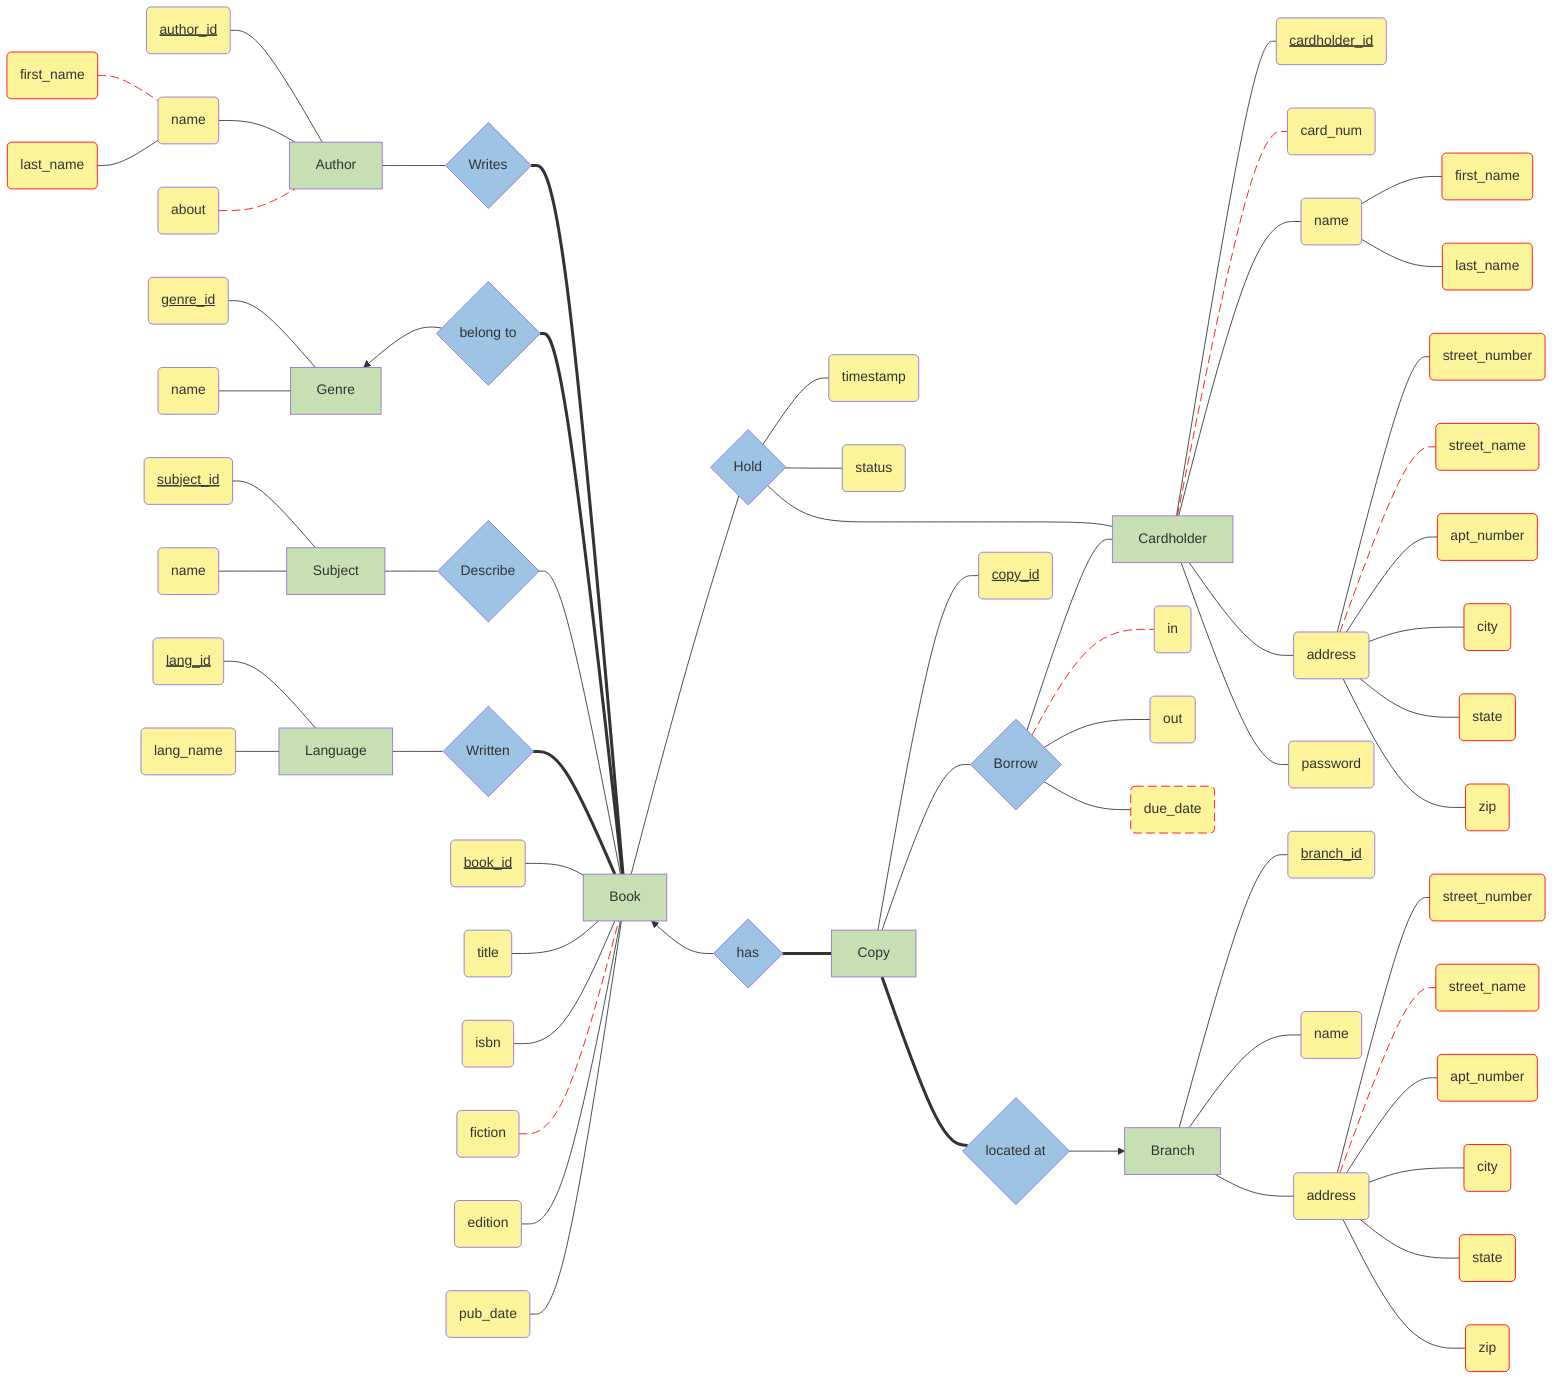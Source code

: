 graph LR
    %% ===
    %% AUTHOR
    %% ---

    %% Attributes
    aid(author_id):::attr --- A
    class aid pk;
    af(first_name):::subAttr --- an
    al(last_name):::subAttr --- an
    an(name):::attr --- A
    aa(about):::attr --- A

    %% Author to Book
    %% 1..M : 0..M
    %% an Author can write one or more Books
    %% every Book is written by at least one Author
    A[Author]:::entity --- AB{Writes}:::relation
    AB === B[Book]:::entity
    %% ===

    %% ===
    %% GENRE
    %% ---

    %% Attributes
    gid(genre_id):::attr --- G
    class gid pk;
    gnm(name):::attr --- G

    %% Genre to Book
    %% 1..M : 0..1
    %% one Genre can contain one or more Books
    %% every Book belongs to one Genre
    %% workaround for reverse pointed arrows
    G[Genre]:::entity ~~~ GB{belong to}:::relation --> G
    %% Using this to attempt to "straighten" back out the lines
    GB ~~~ G
    GB === B
    %% ===

    %% ===
    %% SUBJECT
    %% ---

    %% Attributes
    sid(subject_id):::attr--- S
    class sid pk;
    sn(name):::attr--- S

    %% Subject to Book
    %% 0..M : 0..M
    %% a Subject can describe one or more Books
    %% a Book can be described by one or more Subjects
    S[Subject]:::entity --- SB{Describe}:::relation
    SB --- B
    %% ===

    %% ===
    %% LANGUAGE
    %% ---

    %% Attributes
    lid(lang_id):::attr--- L
    class lid pk;
    lnm(lang_name):::attr--- L

    %% Language to Book
    %% 1..M : 0..M
    %% one or more Languages can be used to write a Book
    %% a Book must be written in at least one Language
    L[Language]:::entity --- LB{Written}:::relation
    LB === B
    %% ===

    %% ===
    %% BOOK
    %% ---

    %% Attributes
    bid(book_id):::attr --- B
    class bid pk;
    bt(title):::attr --- B
    bi(isbn):::attr --- B
    bf(fiction):::attr --- B
    be(edition):::attr --- B
    bp(pub_date):::attr --- B
    %% ===

    %% ===
    %% HOLD (Book to Cardholder, Bridge Entity)
    %% ---
    %% 0..M : 0..M

    %% Attributes
    H --- hts(timestamp):::attr
    H --- hst(status):::attr

    %% a Book may be requested for Hold by one or more Cardholder
    %% a Cardholder may request a Hold for one or more Book
    B ~~~ H{Hold}:::relation --- B
    H --- Ch
    %% ===

    %% ===
    %% COPY
    %% ---

    %% Book to Copy
    %% 1..1 : 0..M
    %% a book Book may have one or more Copy
    %% every Copy has exactly one Book
    B ~~~ BC{has}:::relation --> B
    BC ~~~ B
    BC === C[Copy]:::entity
    %% ===

    %% ===
    %% BORROW (Bridge Entity)
    %% ---
    %% 0..M : 0..M

    %% a Copy can have one or more Borrow records for one or more Cardholder
    %% a Cardholder can have one or more Borrow records for one or more Copy
    C --- Bw{Borrow}:::relation
    Bw --- Ch[Cardholder]:::entity

    %% Attributes
    Bw --- tts(in):::attr
    Bw --- tot(out):::attr
    Bw --- tdt(due_date):::derAttr

    %% COPY Attributes
    %% placed here to correct order of appearance in output
    C --- cid(copy_id):::attr
    class cid pk;
    %% ===

    %% ===
    %% CARDHOLDER
    %% ---

    %% Attributes
    Ch --- chid(cardholder_id):::attr
    class chid pk;
    Ch --- chnm(card_num):::attr
    chn --- chfn(first_name):::subAttr
    chn --- chln(last_name):::subAttr
    Ch --- chn(name):::attr
    Ch --- ca(address):::attr
    ca --- csn(street_number):::subAttr
    ca --- cst(street_name):::subAttr
    ca --- caa(apt_number):::subAttr
    ca --- cac(city):::subAttr
    ca --- cas(state):::subAttr
    ca --- cz(zip):::subAttr
    Ch --- chpw(password):::attr
    %% ===

    %% ===
    %% BRANCH
    %% ---

    %% Copy to Branch
    %% 0..M : 1..1
    %% a Copy must be located at exactly one Branch
    %% a Branch may have one or more Copy
    C ~~~ CBr{located at}:::relation === C
    CBr ~~~ C
    CBr --> Br[Branch]:::entity

    %% Attributes
    Br --- brd(branch_id):::attr
    class brd pk;
    Br --- bn(name):::attr
    Br --- ba(address):::attr
    ba --- bsn(street_number):::subAttr
    ba --- bst(street_name):::subAttr
    ba --- baa(apt_number):::subAttr
    ba --- bac(city):::subAttr
    ba --- bas(state):::subAttr
    ba --- bz(zip):::subAttr
    %% ===

    classDef entity fill:#c6e0b4;
    classDef relation fill:#9dc3e5;
    classDef attr,subAttr,derAttr fill:#fbf49b;
    classDef subAttr,derAttr stroke:red;
    classDef derAttr stroke-dasharray: 10 5;
    classDef pk text-decoration: underline;
    %% optional attr links
    linkStyle 1,4,24,38,43,49,63 stroke:red, stroke-dasharray: 10 5;